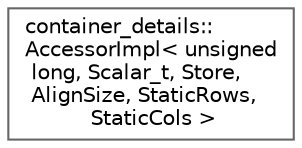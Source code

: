 digraph "Graphical Class Hierarchy"
{
 // LATEX_PDF_SIZE
  bgcolor="transparent";
  edge [fontname=Helvetica,fontsize=10,labelfontname=Helvetica,labelfontsize=10];
  node [fontname=Helvetica,fontsize=10,shape=box,height=0.2,width=0.4];
  rankdir="LR";
  Node0 [id="Node000000",label="container_details::\lAccessorImpl\< unsigned\l long, Scalar_t, Store,\l AlignSize, StaticRows,\l StaticCols \>",height=0.2,width=0.4,color="grey40", fillcolor="white", style="filled",URL="$classcontainer__details_1_1AccessorImpl.html",tooltip=" "];
}

